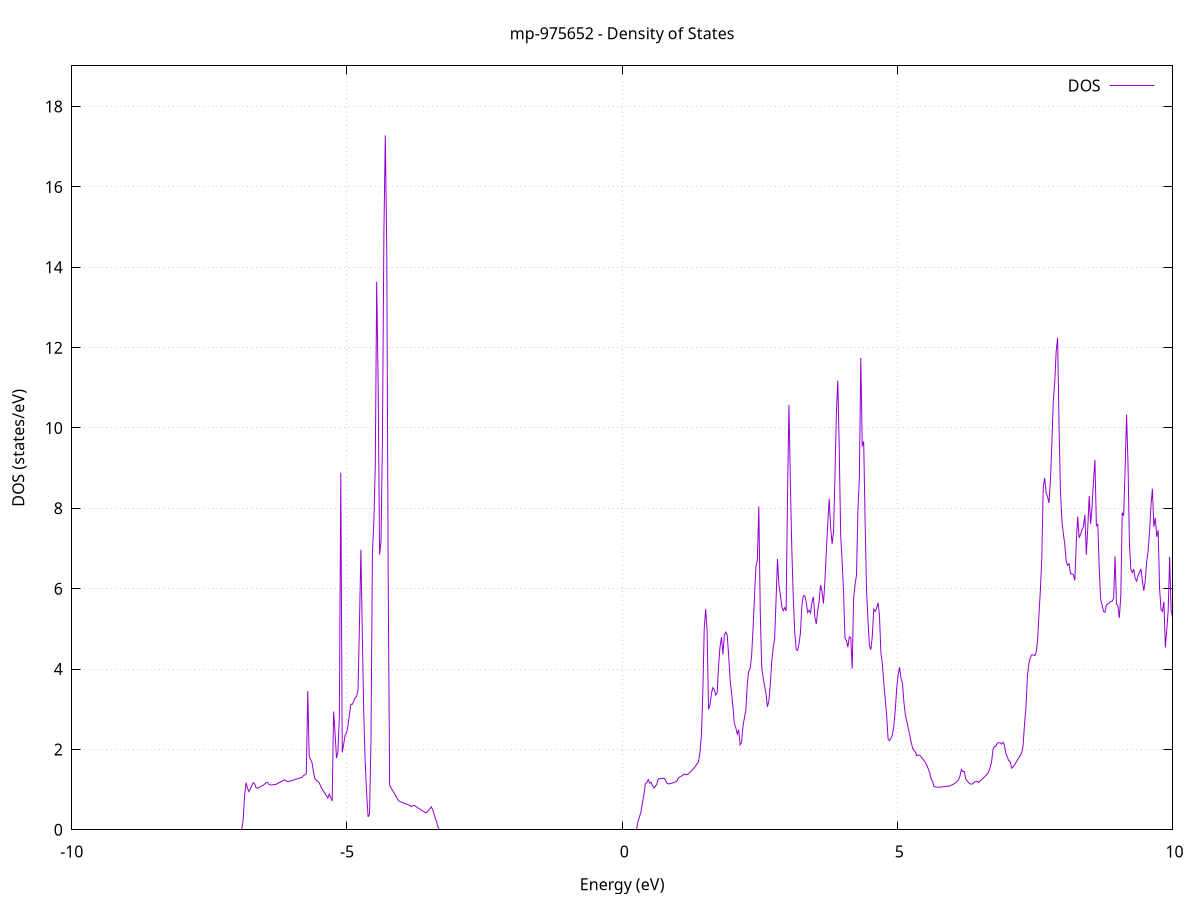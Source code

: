 set title 'mp-975652 - Density of States'
set xlabel 'Energy (eV)'
set ylabel 'DOS (states/eV)'
set grid
set xrange [-10:10]
set yrange [0:19.013]
set xzeroaxis lt -1
set terminal png size 800,600
set output 'mp-975652_dos_gnuplot.png'
plot '-' using 1:2 with lines title 'DOS'
-33.196800 0.000000
-33.170700 0.000000
-33.144600 0.000000
-33.118500 0.000000
-33.092400 0.000000
-33.066300 0.000000
-33.040200 0.000000
-33.014100 0.000000
-32.988000 0.000000
-32.961900 0.000000
-32.935800 0.000000
-32.909700 0.000000
-32.883600 0.000000
-32.857500 0.000000
-32.831400 0.000000
-32.805300 0.000000
-32.779200 0.000000
-32.753100 0.000000
-32.727000 0.000000
-32.700900 0.000000
-32.674800 0.000000
-32.648700 0.000000
-32.622600 0.000000
-32.596500 0.000000
-32.570400 0.000000
-32.544300 0.000000
-32.518200 0.000000
-32.492100 0.000000
-32.466000 0.000000
-32.439900 0.000000
-32.413800 0.000000
-32.387700 0.000000
-32.361600 0.000000
-32.335500 0.000000
-32.309400 0.000000
-32.283300 0.000000
-32.257200 0.000000
-32.231100 0.000000
-32.205000 0.000000
-32.178900 0.000000
-32.152800 0.000000
-32.126700 0.000000
-32.100600 0.000000
-32.074500 0.000000
-32.048400 0.000000
-32.022300 0.000000
-31.996200 0.000000
-31.970100 0.000000
-31.944000 0.000000
-31.917900 0.000000
-31.891800 0.000000
-31.865700 0.000000
-31.839600 0.000000
-31.813500 0.000000
-31.787400 0.000000
-31.761300 0.000000
-31.735200 0.000000
-31.709100 0.000000
-31.683000 0.000000
-31.656900 0.000000
-31.630800 0.000000
-31.604700 0.000000
-31.578600 0.000000
-31.552500 0.000000
-31.526400 0.000000
-31.500300 0.000000
-31.474200 0.000000
-31.448100 0.000000
-31.422000 0.000000
-31.395900 0.000000
-31.369800 0.000000
-31.343700 0.000000
-31.317600 0.000000
-31.291500 0.000000
-31.265400 0.000000
-31.239300 0.000000
-31.213200 0.000000
-31.187100 0.000000
-31.161000 0.000000
-31.134900 0.000000
-31.108800 0.000000
-31.082700 0.000000
-31.056600 0.000000
-31.030500 0.000000
-31.004400 0.000000
-30.978300 0.000000
-30.952200 0.000000
-30.926100 0.000000
-30.900000 0.000000
-30.873800 0.000000
-30.847700 0.000000
-30.821600 452.873000
-30.795500 0.000000
-30.769400 0.000000
-30.743300 0.000000
-30.717200 0.000000
-30.691100 0.000000
-30.665000 0.000000
-30.638900 0.000000
-30.612800 0.000000
-30.586700 0.000000
-30.560600 0.000000
-30.534500 0.000000
-30.508400 0.000000
-30.482300 0.000000
-30.456200 0.000000
-30.430100 0.000000
-30.404000 0.000000
-30.377900 0.000000
-30.351800 0.000000
-30.325700 0.000000
-30.299600 0.000000
-30.273500 0.000000
-30.247400 0.000000
-30.221300 0.000000
-30.195200 0.000000
-30.169100 0.000000
-30.143000 0.000000
-30.116900 0.000000
-30.090800 0.000000
-30.064700 0.000000
-30.038600 0.000000
-30.012500 0.000000
-29.986400 0.000000
-29.960300 0.000000
-29.934200 0.000000
-29.908100 0.000000
-29.882000 0.000000
-29.855900 0.000000
-29.829800 0.000000
-29.803700 0.000000
-29.777600 0.000000
-29.751500 0.000000
-29.725400 0.000000
-29.699300 0.000000
-29.673200 0.000000
-29.647100 0.000000
-29.621000 0.000000
-29.594900 0.000000
-29.568800 0.000000
-29.542700 0.000000
-29.516600 0.000000
-29.490500 0.000000
-29.464400 0.000000
-29.438300 0.000000
-29.412200 0.000000
-29.386100 0.000000
-29.360000 0.000000
-29.333900 0.000000
-29.307800 0.000000
-29.281700 0.000000
-29.255600 0.000000
-29.229500 0.000000
-29.203400 0.000000
-29.177300 0.000000
-29.151200 0.000000
-29.125100 0.000000
-29.099000 0.000000
-29.072900 0.000000
-29.046800 0.000000
-29.020700 0.000000
-28.994600 0.000000
-28.968500 0.000000
-28.942400 0.000000
-28.916300 0.000000
-28.890200 0.000000
-28.864100 0.000000
-28.838000 0.000000
-28.811900 0.000000
-28.785800 0.000000
-28.759700 0.000000
-28.733600 0.000000
-28.707500 0.000000
-28.681400 0.000000
-28.655300 0.000000
-28.629200 0.000000
-28.603100 0.000000
-28.577000 0.000000
-28.550900 0.000000
-28.524800 0.000000
-28.498700 0.000000
-28.472600 0.000000
-28.446500 0.000000
-28.420400 0.000000
-28.394300 0.000000
-28.368200 0.000000
-28.342100 0.000000
-28.316000 0.000000
-28.289800 0.000000
-28.263700 0.000000
-28.237600 0.000000
-28.211500 0.000000
-28.185400 0.000000
-28.159300 0.000000
-28.133200 0.000000
-28.107100 0.000000
-28.081000 0.000000
-28.054900 0.000000
-28.028800 0.000000
-28.002700 0.000000
-27.976600 0.000000
-27.950500 0.000000
-27.924400 0.000000
-27.898300 0.000000
-27.872200 0.000000
-27.846100 0.000000
-27.820000 0.000000
-27.793900 0.000000
-27.767800 0.000000
-27.741700 0.000000
-27.715600 0.000000
-27.689500 0.000000
-27.663400 0.000000
-27.637300 0.000000
-27.611200 0.000000
-27.585100 0.000000
-27.559000 0.000000
-27.532900 0.000000
-27.506800 0.000000
-27.480700 0.000000
-27.454600 0.000000
-27.428500 0.000000
-27.402400 0.000000
-27.376300 0.000000
-27.350200 0.000000
-27.324100 0.000000
-27.298000 0.000000
-27.271900 0.000000
-27.245800 0.000000
-27.219700 0.000000
-27.193600 0.000000
-27.167500 0.000000
-27.141400 0.000000
-27.115300 0.000000
-27.089200 0.000000
-27.063100 0.000000
-27.037000 0.000000
-27.010900 0.000000
-26.984800 0.000000
-26.958700 0.000000
-26.932600 0.000000
-26.906500 0.000000
-26.880400 0.000000
-26.854300 0.000000
-26.828200 0.000000
-26.802100 0.000000
-26.776000 0.000000
-26.749900 0.000000
-26.723800 0.000000
-26.697700 0.000000
-26.671600 0.000000
-26.645500 0.000000
-26.619400 0.000000
-26.593300 0.000000
-26.567200 0.000000
-26.541100 0.000000
-26.515000 0.000000
-26.488900 0.000000
-26.462800 0.000000
-26.436700 0.000000
-26.410600 0.000000
-26.384500 0.000000
-26.358400 0.000000
-26.332300 0.000000
-26.306200 0.000000
-26.280100 0.000000
-26.254000 0.000000
-26.227900 0.000000
-26.201800 0.000000
-26.175700 0.000000
-26.149600 0.000000
-26.123500 0.000000
-26.097400 0.000000
-26.071300 0.000000
-26.045200 0.000000
-26.019100 0.000000
-25.993000 0.000000
-25.966900 0.000000
-25.940800 0.000000
-25.914700 0.000000
-25.888600 0.000000
-25.862500 0.000000
-25.836400 0.000000
-25.810300 0.000000
-25.784200 0.000000
-25.758100 0.000000
-25.731900 0.000000
-25.705800 0.000000
-25.679700 0.000000
-25.653600 0.000000
-25.627500 0.000000
-25.601400 0.000000
-25.575300 0.000000
-25.549200 0.000000
-25.523100 0.000000
-25.497000 0.000000
-25.470900 0.000000
-25.444800 0.000000
-25.418700 0.000000
-25.392600 0.000000
-25.366500 0.000000
-25.340400 0.000000
-25.314300 0.000000
-25.288200 0.000000
-25.262100 0.000000
-25.236000 0.000000
-25.209900 0.000000
-25.183800 0.000000
-25.157700 0.000000
-25.131600 0.000000
-25.105500 0.000000
-25.079400 0.000000
-25.053300 0.000000
-25.027200 0.000000
-25.001100 0.000000
-24.975000 0.000000
-24.948900 0.000000
-24.922800 0.000000
-24.896700 0.000000
-24.870600 0.000000
-24.844500 0.000000
-24.818400 0.000000
-24.792300 0.000000
-24.766200 0.000000
-24.740100 0.000000
-24.714000 0.000000
-24.687900 0.000000
-24.661800 0.000000
-24.635700 0.000000
-24.609600 0.000000
-24.583500 0.000000
-24.557400 0.000000
-24.531300 0.000000
-24.505200 0.000000
-24.479100 0.000000
-24.453000 0.000000
-24.426900 0.000000
-24.400800 0.000000
-24.374700 0.000000
-24.348600 0.000000
-24.322500 0.000000
-24.296400 0.000000
-24.270300 0.000000
-24.244200 0.000000
-24.218100 0.000000
-24.192000 0.000000
-24.165900 0.000000
-24.139800 0.000000
-24.113700 0.000000
-24.087600 0.000000
-24.061500 0.000000
-24.035400 0.000000
-24.009300 0.000000
-23.983200 0.000000
-23.957100 0.000000
-23.931000 0.000000
-23.904900 0.000000
-23.878800 0.000000
-23.852700 0.000000
-23.826600 0.000000
-23.800500 0.000000
-23.774400 0.000000
-23.748300 0.000000
-23.722200 0.000000
-23.696100 0.000000
-23.670000 0.000000
-23.643900 0.000000
-23.617800 0.000000
-23.591700 0.000000
-23.565600 0.000000
-23.539500 0.000000
-23.513400 0.000000
-23.487300 0.000000
-23.461200 0.000000
-23.435100 0.000000
-23.409000 0.000000
-23.382900 0.000000
-23.356800 0.000000
-23.330700 0.000000
-23.304600 0.000000
-23.278500 0.000000
-23.252400 0.000000
-23.226300 0.000000
-23.200200 0.000000
-23.174000 0.000000
-23.147900 0.000000
-23.121800 0.000000
-23.095700 0.000000
-23.069600 0.000000
-23.043500 0.000000
-23.017400 0.000000
-22.991300 0.000000
-22.965200 0.000000
-22.939100 0.000000
-22.913000 0.000000
-22.886900 0.000000
-22.860800 0.000000
-22.834700 0.000000
-22.808600 0.000000
-22.782500 0.000000
-22.756400 0.000000
-22.730300 0.000000
-22.704200 0.000000
-22.678100 0.000000
-22.652000 0.000000
-22.625900 0.000000
-22.599800 0.000000
-22.573700 0.000000
-22.547600 0.000000
-22.521500 0.000000
-22.495400 0.000000
-22.469300 0.000000
-22.443200 0.000000
-22.417100 0.000000
-22.391000 0.000000
-22.364900 0.000000
-22.338800 0.000000
-22.312700 0.000000
-22.286600 0.000000
-22.260500 0.000000
-22.234400 0.000000
-22.208300 0.000000
-22.182200 0.000000
-22.156100 0.000000
-22.130000 0.000000
-22.103900 0.000000
-22.077800 0.000000
-22.051700 0.000000
-22.025600 0.000000
-21.999500 0.000000
-21.973400 0.000000
-21.947300 0.000000
-21.921200 0.000000
-21.895100 0.000000
-21.869000 0.000000
-21.842900 0.000000
-21.816800 0.000000
-21.790700 0.000000
-21.764600 0.000000
-21.738500 0.000000
-21.712400 0.000000
-21.686300 0.000000
-21.660200 0.000000
-21.634100 0.000000
-21.608000 0.000000
-21.581900 0.000000
-21.555800 0.000000
-21.529700 0.000000
-21.503600 0.000000
-21.477500 0.000000
-21.451400 0.000000
-21.425300 0.000000
-21.399200 0.000000
-21.373100 0.000000
-21.347000 0.000000
-21.320900 0.000000
-21.294800 0.000000
-21.268700 0.000000
-21.242600 0.000000
-21.216500 0.000000
-21.190400 0.000000
-21.164300 0.000000
-21.138200 0.000000
-21.112100 0.000000
-21.086000 0.000000
-21.059900 0.000000
-21.033800 0.000000
-21.007700 0.000000
-20.981600 0.000000
-20.955500 0.000000
-20.929400 0.000000
-20.903300 0.000000
-20.877200 0.000000
-20.851100 0.000000
-20.825000 0.000000
-20.798900 0.000000
-20.772800 0.000000
-20.746700 0.000000
-20.720600 0.000000
-20.694500 0.000000
-20.668400 0.000000
-20.642300 0.000000
-20.616200 0.000000
-20.590000 0.000000
-20.563900 0.000000
-20.537800 0.000000
-20.511700 0.000000
-20.485600 0.000000
-20.459500 0.000000
-20.433400 0.000000
-20.407300 0.000000
-20.381200 0.000000
-20.355100 0.000000
-20.329000 0.000000
-20.302900 0.000000
-20.276800 0.000000
-20.250700 0.000000
-20.224600 0.000000
-20.198500 0.000000
-20.172400 0.000000
-20.146300 0.000000
-20.120200 0.000000
-20.094100 0.000000
-20.068000 0.000000
-20.041900 0.000000
-20.015800 0.000000
-19.989700 0.000000
-19.963600 0.000000
-19.937500 0.000000
-19.911400 0.000000
-19.885300 0.000000
-19.859200 0.000000
-19.833100 0.000000
-19.807000 0.000000
-19.780900 0.000000
-19.754800 0.000000
-19.728700 0.000000
-19.702600 0.000000
-19.676500 0.000000
-19.650400 0.000000
-19.624300 0.000000
-19.598200 0.000000
-19.572100 0.000000
-19.546000 0.000000
-19.519900 0.000000
-19.493800 0.000000
-19.467700 0.000000
-19.441600 0.000000
-19.415500 0.000000
-19.389400 0.000000
-19.363300 0.000000
-19.337200 0.000000
-19.311100 0.000000
-19.285000 0.000000
-19.258900 0.000000
-19.232800 0.000000
-19.206700 0.000000
-19.180600 0.000000
-19.154500 0.000000
-19.128400 0.000000
-19.102300 0.000000
-19.076200 0.000000
-19.050100 0.000000
-19.024000 0.000000
-18.997900 0.000000
-18.971800 0.000000
-18.945700 0.000000
-18.919600 0.000000
-18.893500 0.000000
-18.867400 0.000000
-18.841300 0.000000
-18.815200 0.000000
-18.789100 0.000000
-18.763000 0.000000
-18.736900 0.000000
-18.710800 0.000000
-18.684700 0.000000
-18.658600 0.000000
-18.632500 0.000000
-18.606400 0.000000
-18.580300 0.000000
-18.554200 0.000000
-18.528100 0.000000
-18.502000 0.000000
-18.475900 0.000000
-18.449800 0.000000
-18.423700 0.000000
-18.397600 0.000000
-18.371500 0.000000
-18.345400 0.000000
-18.319300 0.000000
-18.293200 0.000000
-18.267100 0.000000
-18.241000 0.000000
-18.214900 0.000000
-18.188800 0.000000
-18.162700 0.000000
-18.136600 0.000000
-18.110500 0.000000
-18.084400 0.000000
-18.058300 0.000000
-18.032100 0.000000
-18.006000 0.000000
-17.979900 0.000000
-17.953800 0.000000
-17.927700 0.000000
-17.901600 0.000000
-17.875500 0.000000
-17.849400 0.000000
-17.823300 0.000000
-17.797200 0.000000
-17.771100 0.000000
-17.745000 0.000000
-17.718900 0.000000
-17.692800 0.000000
-17.666700 0.000000
-17.640600 0.000000
-17.614500 0.000000
-17.588400 0.000000
-17.562300 0.000000
-17.536200 0.000000
-17.510100 0.000000
-17.484000 0.000000
-17.457900 0.000000
-17.431800 0.000000
-17.405700 0.000000
-17.379600 0.000000
-17.353500 0.000000
-17.327400 0.000000
-17.301300 0.000000
-17.275200 0.000000
-17.249100 0.000000
-17.223000 0.000000
-17.196900 0.000000
-17.170800 0.000000
-17.144700 0.000000
-17.118600 0.000000
-17.092500 0.000000
-17.066400 0.000000
-17.040300 0.000000
-17.014200 0.000000
-16.988100 0.000000
-16.962000 0.000000
-16.935900 0.000000
-16.909800 0.000000
-16.883700 0.000000
-16.857600 0.000000
-16.831500 0.000000
-16.805400 0.000000
-16.779300 0.000000
-16.753200 0.000000
-16.727100 0.000000
-16.701000 0.000000
-16.674900 0.000000
-16.648800 0.000000
-16.622700 0.000000
-16.596600 0.000000
-16.570500 0.000000
-16.544400 0.000000
-16.518300 0.000000
-16.492200 0.000000
-16.466100 0.000000
-16.440000 0.000000
-16.413900 0.000000
-16.387800 0.000000
-16.361700 0.000000
-16.335600 0.000000
-16.309500 0.000000
-16.283400 0.000000
-16.257300 0.000000
-16.231200 0.000000
-16.205100 0.000000
-16.179000 0.000000
-16.152900 0.000000
-16.126800 0.000000
-16.100700 0.000000
-16.074600 0.000000
-16.048500 0.000000
-16.022400 0.000000
-15.996300 0.000000
-15.970200 0.000000
-15.944100 0.000000
-15.918000 0.000000
-15.891900 0.000000
-15.865800 0.000000
-15.839700 0.000000
-15.813600 0.000000
-15.787500 0.000000
-15.761400 0.000000
-15.735300 0.000000
-15.709200 0.000000
-15.683100 0.000000
-15.657000 0.000000
-15.630900 0.000000
-15.604800 0.000000
-15.578700 0.000000
-15.552600 0.000000
-15.526500 0.000000
-15.500400 0.000000
-15.474200 0.000000
-15.448100 0.000000
-15.422000 0.000000
-15.395900 0.000000
-15.369800 0.000000
-15.343700 0.000000
-15.317600 0.000000
-15.291500 0.000000
-15.265400 0.000000
-15.239300 0.000000
-15.213200 0.000000
-15.187100 0.000000
-15.161000 0.000000
-15.134900 0.000000
-15.108800 0.000000
-15.082700 0.000000
-15.056600 0.000000
-15.030500 0.000000
-15.004400 0.000000
-14.978300 0.000000
-14.952200 0.000000
-14.926100 0.000000
-14.900000 0.000000
-14.873900 0.000000
-14.847800 0.000000
-14.821700 0.000000
-14.795600 0.000000
-14.769500 0.000000
-14.743400 0.000000
-14.717300 0.000000
-14.691200 0.000000
-14.665100 0.000000
-14.639000 0.000000
-14.612900 0.000000
-14.586800 0.000000
-14.560700 0.000000
-14.534600 0.000000
-14.508500 0.000000
-14.482400 0.000000
-14.456300 0.000000
-14.430200 0.000000
-14.404100 0.000000
-14.378000 0.000000
-14.351900 0.000000
-14.325800 0.000000
-14.299700 0.000000
-14.273600 0.000000
-14.247500 0.000000
-14.221400 0.000000
-14.195300 0.000000
-14.169200 0.000000
-14.143100 0.000000
-14.117000 0.000000
-14.090900 0.000000
-14.064800 0.000000
-14.038700 0.000000
-14.012600 0.000000
-13.986500 0.000000
-13.960400 0.000000
-13.934300 0.000000
-13.908200 0.000000
-13.882100 0.000000
-13.856000 0.000000
-13.829900 0.000000
-13.803800 0.000000
-13.777700 0.000000
-13.751600 0.000000
-13.725500 0.000000
-13.699400 0.000000
-13.673300 0.000000
-13.647200 0.000000
-13.621100 0.000000
-13.595000 0.000000
-13.568900 0.000000
-13.542800 0.000000
-13.516700 0.000000
-13.490600 0.000000
-13.464500 0.000000
-13.438400 0.000000
-13.412300 0.000000
-13.386200 0.000000
-13.360100 0.000000
-13.334000 0.000000
-13.307900 0.000000
-13.281800 0.000000
-13.255700 0.000000
-13.229600 0.000000
-13.203500 0.000000
-13.177400 0.000000
-13.151300 0.000000
-13.125200 0.000000
-13.099100 0.000000
-13.073000 0.000000
-13.046900 0.000000
-13.020800 0.000000
-12.994700 0.000000
-12.968600 0.000000
-12.942500 56.886500
-12.916300 66.697900
-12.890200 86.359500
-12.864100 207.403400
-12.838000 61.582800
-12.811900 9.958700
-12.785800 0.000000
-12.759700 0.000000
-12.733600 0.000000
-12.707500 0.000000
-12.681400 0.000000
-12.655300 0.000000
-12.629200 0.000000
-12.603100 0.000000
-12.577000 0.000000
-12.550900 0.000000
-12.524800 0.000000
-12.498700 0.000000
-12.472600 0.000000
-12.446500 0.000000
-12.420400 0.000000
-12.394300 0.000000
-12.368200 0.000000
-12.342100 0.000000
-12.316000 0.000000
-12.289900 0.000000
-12.263800 0.000000
-12.237700 0.000000
-12.211600 0.000000
-12.185500 0.000000
-12.159400 0.000000
-12.133300 0.000000
-12.107200 0.000000
-12.081100 0.000000
-12.055000 0.000000
-12.028900 0.000000
-12.002800 0.000000
-11.976700 0.000000
-11.950600 0.000000
-11.924500 0.000000
-11.898400 0.000000
-11.872300 0.000000
-11.846200 0.000000
-11.820100 0.000000
-11.794000 0.000000
-11.767900 0.000000
-11.741800 0.000000
-11.715700 0.000000
-11.689600 0.000000
-11.663500 0.000000
-11.637400 0.000000
-11.611300 0.000000
-11.585200 0.000000
-11.559100 0.000000
-11.533000 0.000000
-11.506900 0.000000
-11.480800 0.000000
-11.454700 0.000000
-11.428600 0.000000
-11.402500 0.000000
-11.376400 0.000000
-11.350300 0.000000
-11.324200 0.000000
-11.298100 0.000000
-11.272000 0.000000
-11.245900 0.000000
-11.219800 0.000000
-11.193700 0.000000
-11.167600 0.000000
-11.141500 0.000000
-11.115400 0.000000
-11.089300 0.000000
-11.063200 0.000000
-11.037100 0.000000
-11.011000 0.000000
-10.984900 0.000000
-10.958800 0.000000
-10.932700 0.000000
-10.906600 0.000000
-10.880500 0.000000
-10.854400 0.000000
-10.828300 0.000000
-10.802200 0.000000
-10.776100 0.000000
-10.750000 0.000000
-10.723900 0.000000
-10.697800 0.000000
-10.671700 0.000000
-10.645600 0.000000
-10.619500 0.000000
-10.593400 0.000000
-10.567300 0.000000
-10.541200 0.000000
-10.515100 0.000000
-10.489000 0.000000
-10.462900 0.000000
-10.436800 0.000000
-10.410700 0.000000
-10.384600 0.000000
-10.358500 0.000000
-10.332300 0.000000
-10.306200 0.000000
-10.280100 0.000000
-10.254000 0.000000
-10.227900 0.000000
-10.201800 0.000000
-10.175700 0.000000
-10.149600 0.000000
-10.123500 0.000000
-10.097400 0.000000
-10.071300 0.000000
-10.045200 0.000000
-10.019100 0.000000
-9.993000 0.000000
-9.966900 0.000000
-9.940800 0.000000
-9.914700 0.000000
-9.888600 0.000000
-9.862500 0.000000
-9.836400 0.000000
-9.810300 0.000000
-9.784200 0.000000
-9.758100 0.000000
-9.732000 0.000000
-9.705900 0.000000
-9.679800 0.000000
-9.653700 0.000000
-9.627600 0.000000
-9.601500 0.000000
-9.575400 0.000000
-9.549300 0.000000
-9.523200 0.000000
-9.497100 0.000000
-9.471000 0.000000
-9.444900 0.000000
-9.418800 0.000000
-9.392700 0.000000
-9.366600 0.000000
-9.340500 0.000000
-9.314400 0.000000
-9.288300 0.000000
-9.262200 0.000000
-9.236100 0.000000
-9.210000 0.000000
-9.183900 0.000000
-9.157800 0.000000
-9.131700 0.000000
-9.105600 0.000000
-9.079500 0.000000
-9.053400 0.000000
-9.027300 0.000000
-9.001200 0.000000
-8.975100 0.000000
-8.949000 0.000000
-8.922900 0.000000
-8.896800 0.000000
-8.870700 0.000000
-8.844600 0.000000
-8.818500 0.000000
-8.792400 0.000000
-8.766300 0.000000
-8.740200 0.000000
-8.714100 0.000000
-8.688000 0.000000
-8.661900 0.000000
-8.635800 0.000000
-8.609700 0.000000
-8.583600 0.000000
-8.557500 0.000000
-8.531400 0.000000
-8.505300 0.000000
-8.479200 0.000000
-8.453100 0.000000
-8.427000 0.000000
-8.400900 0.000000
-8.374800 0.000000
-8.348700 0.000000
-8.322600 0.000000
-8.296500 0.000000
-8.270400 0.000000
-8.244300 0.000000
-8.218200 0.000000
-8.192100 0.000000
-8.166000 0.000000
-8.139900 0.000000
-8.113800 0.000000
-8.087700 0.000000
-8.061600 0.000000
-8.035500 0.000000
-8.009400 0.000000
-7.983300 0.000000
-7.957200 0.000000
-7.931100 0.000000
-7.905000 0.000000
-7.878900 0.000000
-7.852800 0.000000
-7.826700 0.000000
-7.800600 0.000000
-7.774400 0.000000
-7.748300 0.000000
-7.722200 0.000000
-7.696100 0.000000
-7.670000 0.000000
-7.643900 0.000000
-7.617800 0.000000
-7.591700 0.000000
-7.565600 0.000000
-7.539500 0.000000
-7.513400 0.000000
-7.487300 0.000000
-7.461200 0.000000
-7.435100 0.000000
-7.409000 0.000000
-7.382900 0.000000
-7.356800 0.000000
-7.330700 0.000000
-7.304600 0.000000
-7.278500 0.000000
-7.252400 0.000000
-7.226300 0.000000
-7.200200 0.000000
-7.174100 0.000000
-7.148000 0.000000
-7.121900 0.000000
-7.095800 0.000000
-7.069700 0.000000
-7.043600 0.000000
-7.017500 0.000000
-6.991400 0.000000
-6.965300 0.000000
-6.939200 0.000000
-6.913100 0.000600
-6.887000 0.240000
-6.860900 0.828900
-6.834800 1.172900
-6.808700 1.042300
-6.782600 0.948600
-6.756500 1.014000
-6.730400 1.097000
-6.704300 1.171700
-6.678200 1.142800
-6.652100 1.048700
-6.626000 1.035200
-6.599900 1.053600
-6.573800 1.072000
-6.547700 1.090400
-6.521600 1.108800
-6.495500 1.135800
-6.469400 1.173000
-6.443300 1.175100
-6.417200 1.127900
-6.391100 1.114200
-6.365000 1.117300
-6.338900 1.120400
-6.312800 1.123500
-6.286700 1.131500
-6.260600 1.155200
-6.234500 1.173400
-6.208400 1.191600
-6.182300 1.209800
-6.156200 1.228100
-6.130100 1.243100
-6.104000 1.217500
-6.077900 1.197700
-6.051800 1.206000
-6.025700 1.216700
-5.999600 1.227400
-5.973500 1.238200
-5.947400 1.249300
-5.921300 1.260600
-5.895200 1.271800
-5.869100 1.283000
-5.843000 1.294200
-5.816900 1.305400
-5.790800 1.348100
-5.764700 1.370200
-5.738600 1.392300
-5.712500 3.451600
-5.686400 1.832600
-5.660300 1.748400
-5.634200 1.664200
-5.608100 1.434400
-5.582000 1.269400
-5.555900 1.232400
-5.529800 1.199700
-5.503700 1.167100
-5.477600 1.082700
-5.451500 1.012500
-5.425400 0.957100
-5.399300 0.901600
-5.373200 0.846100
-5.347100 0.790700
-5.321000 0.888200
-5.294900 0.802800
-5.268800 0.717400
-5.242700 2.943900
-5.216500 2.405800
-5.190400 1.783400
-5.164300 1.948300
-5.138200 2.814800
-5.112100 8.885500
-5.086000 1.928700
-5.059900 2.128200
-5.033800 2.363300
-5.007700 2.409500
-4.981600 2.587400
-4.955500 2.866300
-4.929400 3.125600
-4.903300 3.122200
-4.877200 3.199000
-4.851100 3.290000
-4.825000 3.320600
-4.798900 3.481900
-4.772800 5.136100
-4.746700 6.972700
-4.720600 4.793600
-4.694500 2.880400
-4.668400 1.664800
-4.642300 0.898300
-4.616200 0.320200
-4.590100 0.396800
-4.564000 2.168600
-4.537900 6.854000
-4.511800 7.672000
-4.485700 9.034200
-4.459600 13.642200
-4.433500 11.085800
-4.407400 6.849500
-4.381300 7.173400
-4.355200 9.753300
-4.329100 14.844200
-4.303000 17.284400
-4.276900 14.424000
-4.250800 6.206100
-4.224700 1.102400
-4.198600 1.041400
-4.172500 0.980300
-4.146400 0.919200
-4.120300 0.858100
-4.094200 0.797000
-4.068100 0.735800
-4.042000 0.705300
-4.015900 0.691300
-3.989800 0.677400
-3.963700 0.663400
-3.937600 0.649500
-3.911500 0.635500
-3.885400 0.621500
-3.859300 0.607600
-3.833200 0.574600
-3.807100 0.597100
-3.781000 0.608200
-3.754900 0.585300
-3.728800 0.562400
-3.702700 0.539500
-3.676600 0.516600
-3.650500 0.493700
-3.624400 0.470800
-3.598300 0.447900
-3.572200 0.425000
-3.546100 0.439600
-3.520000 0.483300
-3.493900 0.527000
-3.467800 0.570600
-3.441700 0.498100
-3.415600 0.382400
-3.389500 0.266700
-3.363400 0.151000
-3.337300 0.035400
-3.311200 0.000000
-3.285100 0.000000
-3.259000 0.000000
-3.232900 0.000000
-3.206800 0.000000
-3.180700 0.000000
-3.154600 0.000000
-3.128500 0.000000
-3.102400 0.000000
-3.076300 0.000000
-3.050200 0.000000
-3.024100 0.000000
-2.998000 0.000000
-2.971900 0.000000
-2.945800 0.000000
-2.919700 0.000000
-2.893600 0.000000
-2.867500 0.000000
-2.841400 0.000000
-2.815300 0.000000
-2.789200 0.000000
-2.763100 0.000000
-2.737000 0.000000
-2.710900 0.000000
-2.684800 0.000000
-2.658700 0.000000
-2.632500 0.000000
-2.606400 0.000000
-2.580300 0.000000
-2.554200 0.000000
-2.528100 0.000000
-2.502000 0.000000
-2.475900 0.000000
-2.449800 0.000000
-2.423700 0.000000
-2.397600 0.000000
-2.371500 0.000000
-2.345400 0.000000
-2.319300 0.000000
-2.293200 0.000000
-2.267100 0.000000
-2.241000 0.000000
-2.214900 0.000000
-2.188800 0.000000
-2.162700 0.000000
-2.136600 0.000000
-2.110500 0.000000
-2.084400 0.000000
-2.058300 0.000000
-2.032200 0.000000
-2.006100 0.000000
-1.980000 0.000000
-1.953900 0.000000
-1.927800 0.000000
-1.901700 0.000000
-1.875600 0.000000
-1.849500 0.000000
-1.823400 0.000000
-1.797300 0.000000
-1.771200 0.000000
-1.745100 0.000000
-1.719000 0.000000
-1.692900 0.000000
-1.666800 0.000000
-1.640700 0.000000
-1.614600 0.000000
-1.588500 0.000000
-1.562400 0.000000
-1.536300 0.000000
-1.510200 0.000000
-1.484100 0.000000
-1.458000 0.000000
-1.431900 0.000000
-1.405800 0.000000
-1.379700 0.000000
-1.353600 0.000000
-1.327500 0.000000
-1.301400 0.000000
-1.275300 0.000000
-1.249200 0.000000
-1.223100 0.000000
-1.197000 0.000000
-1.170900 0.000000
-1.144800 0.000000
-1.118700 0.000000
-1.092600 0.000000
-1.066500 0.000000
-1.040400 0.000000
-1.014300 0.000000
-0.988200 0.000000
-0.962100 0.000000
-0.936000 0.000000
-0.909900 0.000000
-0.883800 0.000000
-0.857700 0.000000
-0.831600 0.000000
-0.805500 0.000000
-0.779400 0.000000
-0.753300 0.000000
-0.727200 0.000000
-0.701100 0.000000
-0.675000 0.000000
-0.648900 0.000000
-0.622800 0.000000
-0.596700 0.000000
-0.570600 0.000000
-0.544500 0.000000
-0.518400 0.000000
-0.492300 0.000000
-0.466200 0.000000
-0.440100 0.000000
-0.414000 0.000000
-0.387900 0.000000
-0.361800 0.000000
-0.335700 0.000000
-0.309600 0.000000
-0.283500 0.000000
-0.257400 0.000000
-0.231300 0.000000
-0.205200 0.000000
-0.179100 0.000000
-0.153000 0.000000
-0.126900 0.000000
-0.100800 0.000000
-0.074600 0.000000
-0.048500 0.000000
-0.022400 0.000000
0.003700 0.000000
0.029800 0.000000
0.055900 0.000000
0.082000 0.000000
0.108100 0.000000
0.134200 0.000000
0.160300 0.000000
0.186400 0.000000
0.212500 0.000000
0.238600 0.000000
0.264700 0.000000
0.290800 0.223900
0.316900 0.328400
0.343000 0.450700
0.369100 0.667900
0.395200 0.867100
0.421300 1.144700
0.447400 1.172700
0.473500 1.248500
0.499600 1.159700
0.525700 1.179100
0.551800 1.096100
0.577900 1.038700
0.604000 1.085100
0.630100 1.131600
0.656200 1.268800
0.682300 1.269700
0.708400 1.276700
0.734500 1.277100
0.760600 1.286200
0.786700 1.239000
0.812800 1.163200
0.838900 1.140900
0.865000 1.147300
0.891100 1.155800
0.917200 1.166400
0.943300 1.177200
0.969400 1.190500
0.995500 1.212200
1.021600 1.290300
1.047700 1.317100
1.073800 1.333900
1.099900 1.355200
1.126000 1.386400
1.152100 1.374900
1.178200 1.374500
1.204300 1.393000
1.230400 1.426300
1.256500 1.459100
1.282600 1.500500
1.308700 1.543200
1.334800 1.588300
1.360900 1.639500
1.387000 1.693800
1.413100 1.913400
1.439200 2.334700
1.465300 3.381600
1.491400 5.003400
1.517500 5.491200
1.543600 4.954900
1.569700 3.000600
1.595800 3.092300
1.621900 3.388600
1.648000 3.539900
1.674100 3.489900
1.700200 3.353700
1.726300 3.403200
1.752400 4.076400
1.778500 4.556700
1.804600 4.794900
1.830700 4.362700
1.856800 4.851100
1.882900 4.921800
1.909000 4.852200
1.935100 4.336300
1.961200 3.741100
1.987300 3.417700
2.013400 3.067300
2.039500 2.629800
2.065600 2.539400
2.091700 2.383400
2.117800 2.487100
2.143900 2.113700
2.170000 2.182800
2.196100 2.586600
2.222200 2.789700
2.248300 2.980000
2.274400 3.638900
2.300500 3.940900
2.326600 4.024300
2.352700 4.331900
2.378800 5.026200
2.404900 5.796000
2.431000 6.562400
2.457100 6.699900
2.483300 8.047500
2.509400 5.426600
2.535500 4.044200
2.561600 3.789200
2.587700 3.583300
2.613800 3.390900
2.639900 3.058800
2.666000 3.202600
2.692100 3.628800
2.718200 4.194800
2.744300 4.521800
2.770400 4.758300
2.796500 5.714100
2.822600 6.738200
2.848700 6.088000
2.874800 5.861500
2.900900 5.553900
2.927000 5.453000
2.953100 5.527300
2.979200 5.449700
3.005300 8.376400
3.031400 10.576900
3.057500 8.585100
3.083600 6.944800
3.109700 5.779800
3.135800 4.940400
3.161900 4.488000
3.188000 4.463200
3.214100 4.627000
3.240200 4.908400
3.266300 5.599100
3.292400 5.822800
3.318500 5.827000
3.344600 5.670700
3.370700 5.407900
3.396800 5.466000
3.422900 5.395000
3.449000 5.653300
3.475100 5.801300
3.501200 5.293600
3.527300 5.122100
3.553400 5.449300
3.579500 5.682800
3.605600 6.090400
3.631700 5.928200
3.657800 5.629900
3.683900 6.181300
3.710000 6.924500
3.736100 7.628700
3.762200 8.237500
3.788300 7.523900
3.814400 7.116000
3.840500 7.403500
3.866600 8.801300
3.892700 10.365200
3.918800 11.181000
3.944900 9.456100
3.971000 7.312400
3.997100 6.688800
4.023200 5.921400
4.049300 4.766800
4.075400 4.709700
4.101500 4.542900
4.127600 4.803400
4.153700 4.781900
4.179800 4.010300
4.205900 5.761400
4.232000 6.099100
4.258100 6.341500
4.284200 7.943800
4.310300 8.746600
4.336400 11.744200
4.362500 9.547600
4.388600 9.664700
4.414700 7.674500
4.440800 5.960500
4.466900 5.201500
4.493000 4.577600
4.519100 4.483600
4.545200 4.812900
4.571300 5.490500
4.597400 5.432500
4.623500 5.519600
4.649600 5.652800
4.675700 5.330200
4.701800 4.393400
4.727900 4.136400
4.754000 3.647200
4.780100 3.249300
4.806200 2.840300
4.832300 2.259300
4.858400 2.218800
4.884500 2.279900
4.910600 2.361300
4.936700 2.582000
4.962800 2.976000
4.988900 3.528700
5.015000 3.863100
5.041100 4.044900
5.067300 3.771100
5.093400 3.642500
5.119500 3.178500
5.145600 2.862300
5.171700 2.700400
5.197800 2.537800
5.223900 2.370600
5.250000 2.185400
5.276100 2.041300
5.302200 1.978600
5.328300 1.934400
5.354400 1.840600
5.380500 1.862300
5.406600 1.854700
5.432700 1.813300
5.458800 1.768300
5.484900 1.722800
5.511000 1.673700
5.537100 1.599600
5.563200 1.510700
5.589300 1.411700
5.615400 1.265100
5.641500 1.200000
5.667600 1.074700
5.693700 1.066800
5.719800 1.061400
5.745900 1.057500
5.772000 1.061200
5.798100 1.065000
5.824200 1.069000
5.850300 1.073100
5.876400 1.077500
5.902500 1.081900
5.928600 1.083100
5.954700 1.093100
5.980800 1.107900
6.006900 1.126500
6.033000 1.145200
6.059100 1.169800
6.085200 1.201300
6.111300 1.239700
6.137400 1.332000
6.163500 1.501100
6.189600 1.446800
6.215700 1.453100
6.241800 1.270000
6.267900 1.218000
6.294000 1.175100
6.320100 1.144800
6.346200 1.136700
6.372300 1.144500
6.398400 1.187000
6.424500 1.200500
6.450600 1.205700
6.476700 1.174100
6.502800 1.209400
6.528900 1.244500
6.555000 1.279400
6.581100 1.313900
6.607200 1.347700
6.633300 1.382600
6.659400 1.435600
6.685500 1.552200
6.711600 1.676700
6.737700 1.990000
6.763800 2.076700
6.789900 2.075100
6.816000 2.156400
6.842100 2.167300
6.868200 2.165900
6.894300 2.133800
6.920400 2.180100
6.946500 2.098600
6.972600 1.892800
6.998700 1.809000
7.024800 1.718300
7.050900 1.698000
7.077000 1.532700
7.103100 1.565300
7.129200 1.614300
7.155300 1.675800
7.181400 1.734000
7.207500 1.790600
7.233600 1.852100
7.259700 1.917700
7.285800 2.106400
7.311900 2.643900
7.338000 3.050400
7.364100 3.826800
7.390200 4.140000
7.416300 4.283100
7.442400 4.351300
7.468500 4.353200
7.494600 4.335100
7.520700 4.393800
7.546800 4.701400
7.572900 5.335700
7.599000 5.953400
7.625200 6.763300
7.651300 8.531200
7.677400 8.757800
7.703500 8.390800
7.729600 8.288100
7.755700 8.133500
7.781800 8.675100
7.807900 9.623800
7.834000 10.680900
7.860100 11.126300
7.886200 11.908900
7.912300 12.244900
7.938400 10.055500
7.964500 8.407600
7.990600 7.697400
8.016700 7.366500
8.042800 7.102200
8.068900 6.689700
8.095000 6.582300
8.121100 6.621400
8.147200 6.369500
8.173300 6.370600
8.199400 6.347200
8.225500 6.207400
8.251600 7.140300
8.277700 7.796100
8.303800 7.264600
8.329900 7.351500
8.356000 7.472500
8.382100 7.550600
8.408200 7.840400
8.434300 6.847000
8.460400 7.514500
8.486500 8.309400
8.512600 7.612700
8.538700 8.054200
8.564800 8.688100
8.590900 9.208900
8.617000 7.567300
8.643100 7.601900
8.669200 6.496500
8.695300 5.722200
8.721400 5.594400
8.747500 5.433300
8.773600 5.416000
8.799700 5.594400
8.825800 5.624500
8.851900 5.645800
8.878000 5.682900
8.904100 5.688400
8.930200 5.762300
8.956300 6.803800
8.982400 5.616200
9.008500 5.568300
9.034600 5.272600
9.060700 5.832600
9.086800 7.894300
9.112900 7.814100
9.139000 8.969700
9.165100 10.330900
9.191200 9.134900
9.217300 7.142500
9.243400 6.481600
9.269500 6.398800
9.295600 6.489700
9.321700 6.251900
9.347800 6.191300
9.373900 6.327000
9.400000 6.401800
9.426100 6.493900
9.452200 6.216900
9.478300 5.945900
9.504400 6.194200
9.530500 6.666800
9.556600 6.942000
9.582700 7.423100
9.608800 8.062900
9.634900 8.488100
9.661000 7.544500
9.687100 7.763500
9.713200 7.293500
9.739300 7.454900
9.765400 6.004900
9.791500 5.479400
9.817600 5.437100
9.843700 5.675600
9.869800 4.532900
9.895900 4.974800
9.922000 5.463700
9.948100 6.796200
9.974200 5.465100
10.000300 5.297000
10.026400 5.551500
10.052500 5.514000
10.078600 6.263900
10.104700 5.919700
10.130800 6.020600
10.156900 6.004200
10.183100 6.034800
10.209200 6.005700
10.235300 6.006500
10.261400 6.185100
10.287500 5.778000
10.313600 5.560500
10.339700 5.458500
10.365800 5.763000
10.391900 6.152300
10.418000 6.974100
10.444100 6.084400
10.470200 5.891200
10.496300 5.480100
10.522400 5.623500
10.548500 5.962900
10.574600 5.787000
10.600700 5.287300
10.626800 4.839000
10.652900 4.035600
10.679000 4.893400
10.705100 4.647800
10.731200 4.015000
10.757300 3.298900
10.783400 2.339400
10.809500 2.402200
10.835600 4.067100
10.861700 2.092300
10.887800 2.035500
10.913900 1.989800
10.940000 1.967000
10.966100 1.993400
10.992200 1.938700
11.018300 1.888300
11.044400 1.844000
11.070500 1.832400
11.096600 1.814300
11.122700 1.853600
11.148800 1.991100
11.174900 2.047700
11.201000 2.099800
11.227100 2.145200
11.253200 2.174200
11.279300 2.192300
11.305400 2.126300
11.331500 2.006000
11.357600 1.960700
11.383700 1.904600
11.409800 1.846000
11.435900 1.559400
11.462000 1.260200
11.488100 1.072000
11.514200 1.007700
11.540300 1.045900
11.566400 1.073400
11.592500 1.098800
11.618600 1.125100
11.644700 1.203800
11.670800 1.001100
11.696900 1.091000
11.723000 1.178600
11.749100 1.247800
11.775200 1.550300
11.801300 1.971700
11.827400 2.364900
11.853500 2.653700
11.879600 2.883000
11.905700 3.110000
11.931800 3.522500
11.957900 3.839000
11.984000 3.541900
12.010100 3.693000
12.036200 3.915900
12.062300 4.067600
12.088400 4.286800
12.114500 4.783900
12.140600 4.759100
12.166700 4.581300
12.192800 4.098300
12.218900 4.723900
12.245000 3.975800
12.271100 4.003300
12.297200 3.999200
12.323300 4.623800
12.349400 4.776400
12.375500 5.244800
12.401600 5.613200
12.427700 5.912600
12.453800 6.410100
12.479900 6.696200
12.506000 6.847200
12.532100 7.154400
12.558200 7.107500
12.584300 6.176300
12.610400 5.028600
12.636500 4.481600
12.662600 4.595400
12.688700 4.618700
12.714800 4.701500
12.740900 5.218000
12.767100 5.529800
12.793200 5.981100
12.819300 6.572800
12.845400 6.128900
12.871500 5.775800
12.897600 5.249000
12.923700 4.756600
12.949800 4.572200
12.975900 4.446700
13.002000 4.491600
13.028100 4.246300
13.054200 4.146400
13.080300 4.378700
13.106400 4.699700
13.132500 5.275800
13.158600 5.004300
13.184700 4.915200
13.210800 4.465100
13.236900 4.316500
13.263000 4.195700
13.289100 4.069600
13.315200 4.786700
13.341300 4.118200
13.367400 2.943500
13.393500 3.000600
13.419600 3.190800
13.445700 3.535500
13.471800 3.839200
13.497900 4.265000
13.524000 4.836300
13.550100 5.331700
13.576200 5.771300
13.602300 6.071700
13.628400 6.362200
13.654500 6.374800
13.680600 6.226400
13.706700 6.606600
13.732800 6.129100
13.758900 6.111900
13.785000 5.451400
13.811100 5.228400
13.837200 5.312600
13.863300 5.269200
13.889400 5.194600
13.915500 5.234800
13.941600 5.415300
13.967700 5.349600
13.993800 5.439500
14.019900 5.389300
14.046000 5.452900
14.072100 5.845900
14.098200 6.235900
14.124300 6.445400
14.150400 6.242900
14.176500 6.061100
14.202600 5.868300
14.228700 5.597800
14.254800 5.264400
14.280900 5.759600
14.307000 6.142500
14.333100 6.191900
14.359200 6.193100
14.385300 7.737500
14.411400 8.302700
14.437500 9.684300
14.463600 7.950300
14.489700 5.462100
14.515800 4.483700
14.541900 4.096100
14.568000 4.288100
14.594100 4.541600
14.620200 4.812900
14.646300 5.109600
14.672400 5.552400
14.698500 6.401500
14.724600 8.046400
14.750700 9.257700
14.776800 8.754200
14.802900 6.604900
14.829000 4.628000
14.855100 4.771700
14.881200 4.714300
14.907300 4.862300
14.933400 5.291200
14.959500 6.134600
14.985600 6.414700
15.011700 5.510600
15.037800 7.290100
15.063900 6.707000
15.090000 5.919300
15.116100 6.048700
15.142200 6.779000
15.168300 7.841700
15.194400 7.053400
15.220500 5.916500
15.246600 5.049500
15.272700 4.951700
15.298800 5.099700
15.325000 7.011000
15.351100 7.394600
15.377200 5.317900
15.403300 4.028000
15.429400 3.830500
15.455500 3.728800
15.481600 3.915400
15.507700 5.533100
15.533800 5.267100
15.559900 5.634700
15.586000 5.782400
15.612100 5.642500
15.638200 6.459700
15.664300 5.600600
15.690400 5.016800
15.716500 5.516900
15.742600 5.586200
15.768700 5.780000
15.794800 5.720500
15.820900 5.266900
15.847000 5.203800
15.873100 5.356800
15.899200 5.484700
15.925300 5.919700
15.951400 6.244500
15.977500 6.545000
16.003600 6.081500
16.029700 5.605800
16.055800 5.159700
16.081900 4.731400
16.108000 4.373300
16.134100 4.105600
16.160200 3.493900
16.186300 3.032200
16.212400 2.310900
16.238500 1.601800
16.264600 1.132800
16.290700 0.918600
16.316800 0.773800
16.342900 0.653900
16.369000 0.545800
16.395100 0.439800
16.421200 0.321300
16.447300 0.228800
16.473400 0.175300
16.499500 0.127300
16.525600 0.084800
16.551700 0.050100
16.577800 0.027500
16.603900 0.010700
16.630000 0.000400
16.656100 0.000000
16.682200 0.000000
16.708300 0.000000
16.734400 0.000000
16.760500 0.000000
16.786600 0.000000
16.812700 0.000000
16.838800 0.000000
16.864900 0.000000
16.891000 0.000000
16.917100 0.000000
16.943200 0.000000
16.969300 0.000000
16.995400 0.000000
17.021500 0.000000
17.047600 0.000000
17.073700 0.000000
17.099800 0.000000
17.125900 0.000000
17.152000 0.000000
17.178100 0.000000
17.204200 0.000000
17.230300 0.000000
17.256400 0.000000
17.282500 0.000000
17.308600 0.000000
17.334700 0.000000
17.360800 0.000000
17.386900 0.000000
17.413000 0.000000
17.439100 0.000000
17.465200 0.000000
17.491300 0.000000
17.517400 0.000000
17.543500 0.000000
17.569600 0.000000
17.595700 0.000000
17.621800 0.000000
17.647900 0.000000
17.674000 0.000000
17.700100 0.000000
17.726200 0.000000
17.752300 0.000000
17.778400 0.000000
17.804500 0.000000
17.830600 0.000000
17.856700 0.000000
17.882900 0.000000
17.909000 0.000000
17.935100 0.000000
17.961200 0.000000
17.987300 0.000000
18.013400 0.000000
18.039500 0.000000
18.065600 0.000000
18.091700 0.000000
18.117800 0.000000
18.143900 0.000000
18.170000 0.000000
18.196100 0.000000
18.222200 0.000000
18.248300 0.000000
18.274400 0.000000
18.300500 0.000000
18.326600 0.000000
18.352700 0.000000
18.378800 0.000000
18.404900 0.000000
18.431000 0.000000
18.457100 0.000000
18.483200 0.000000
18.509300 0.000000
18.535400 0.000000
18.561500 0.000000
18.587600 0.000000
18.613700 0.000000
18.639800 0.000000
18.665900 0.000000
18.692000 0.000000
18.718100 0.000000
18.744200 0.000000
18.770300 0.000000
18.796400 0.000000
18.822500 0.000000
18.848600 0.000000
18.874700 0.000000
18.900800 0.000000
18.926900 0.000000
18.953000 0.000000
18.979100 0.000000
19.005200 0.000000
e

